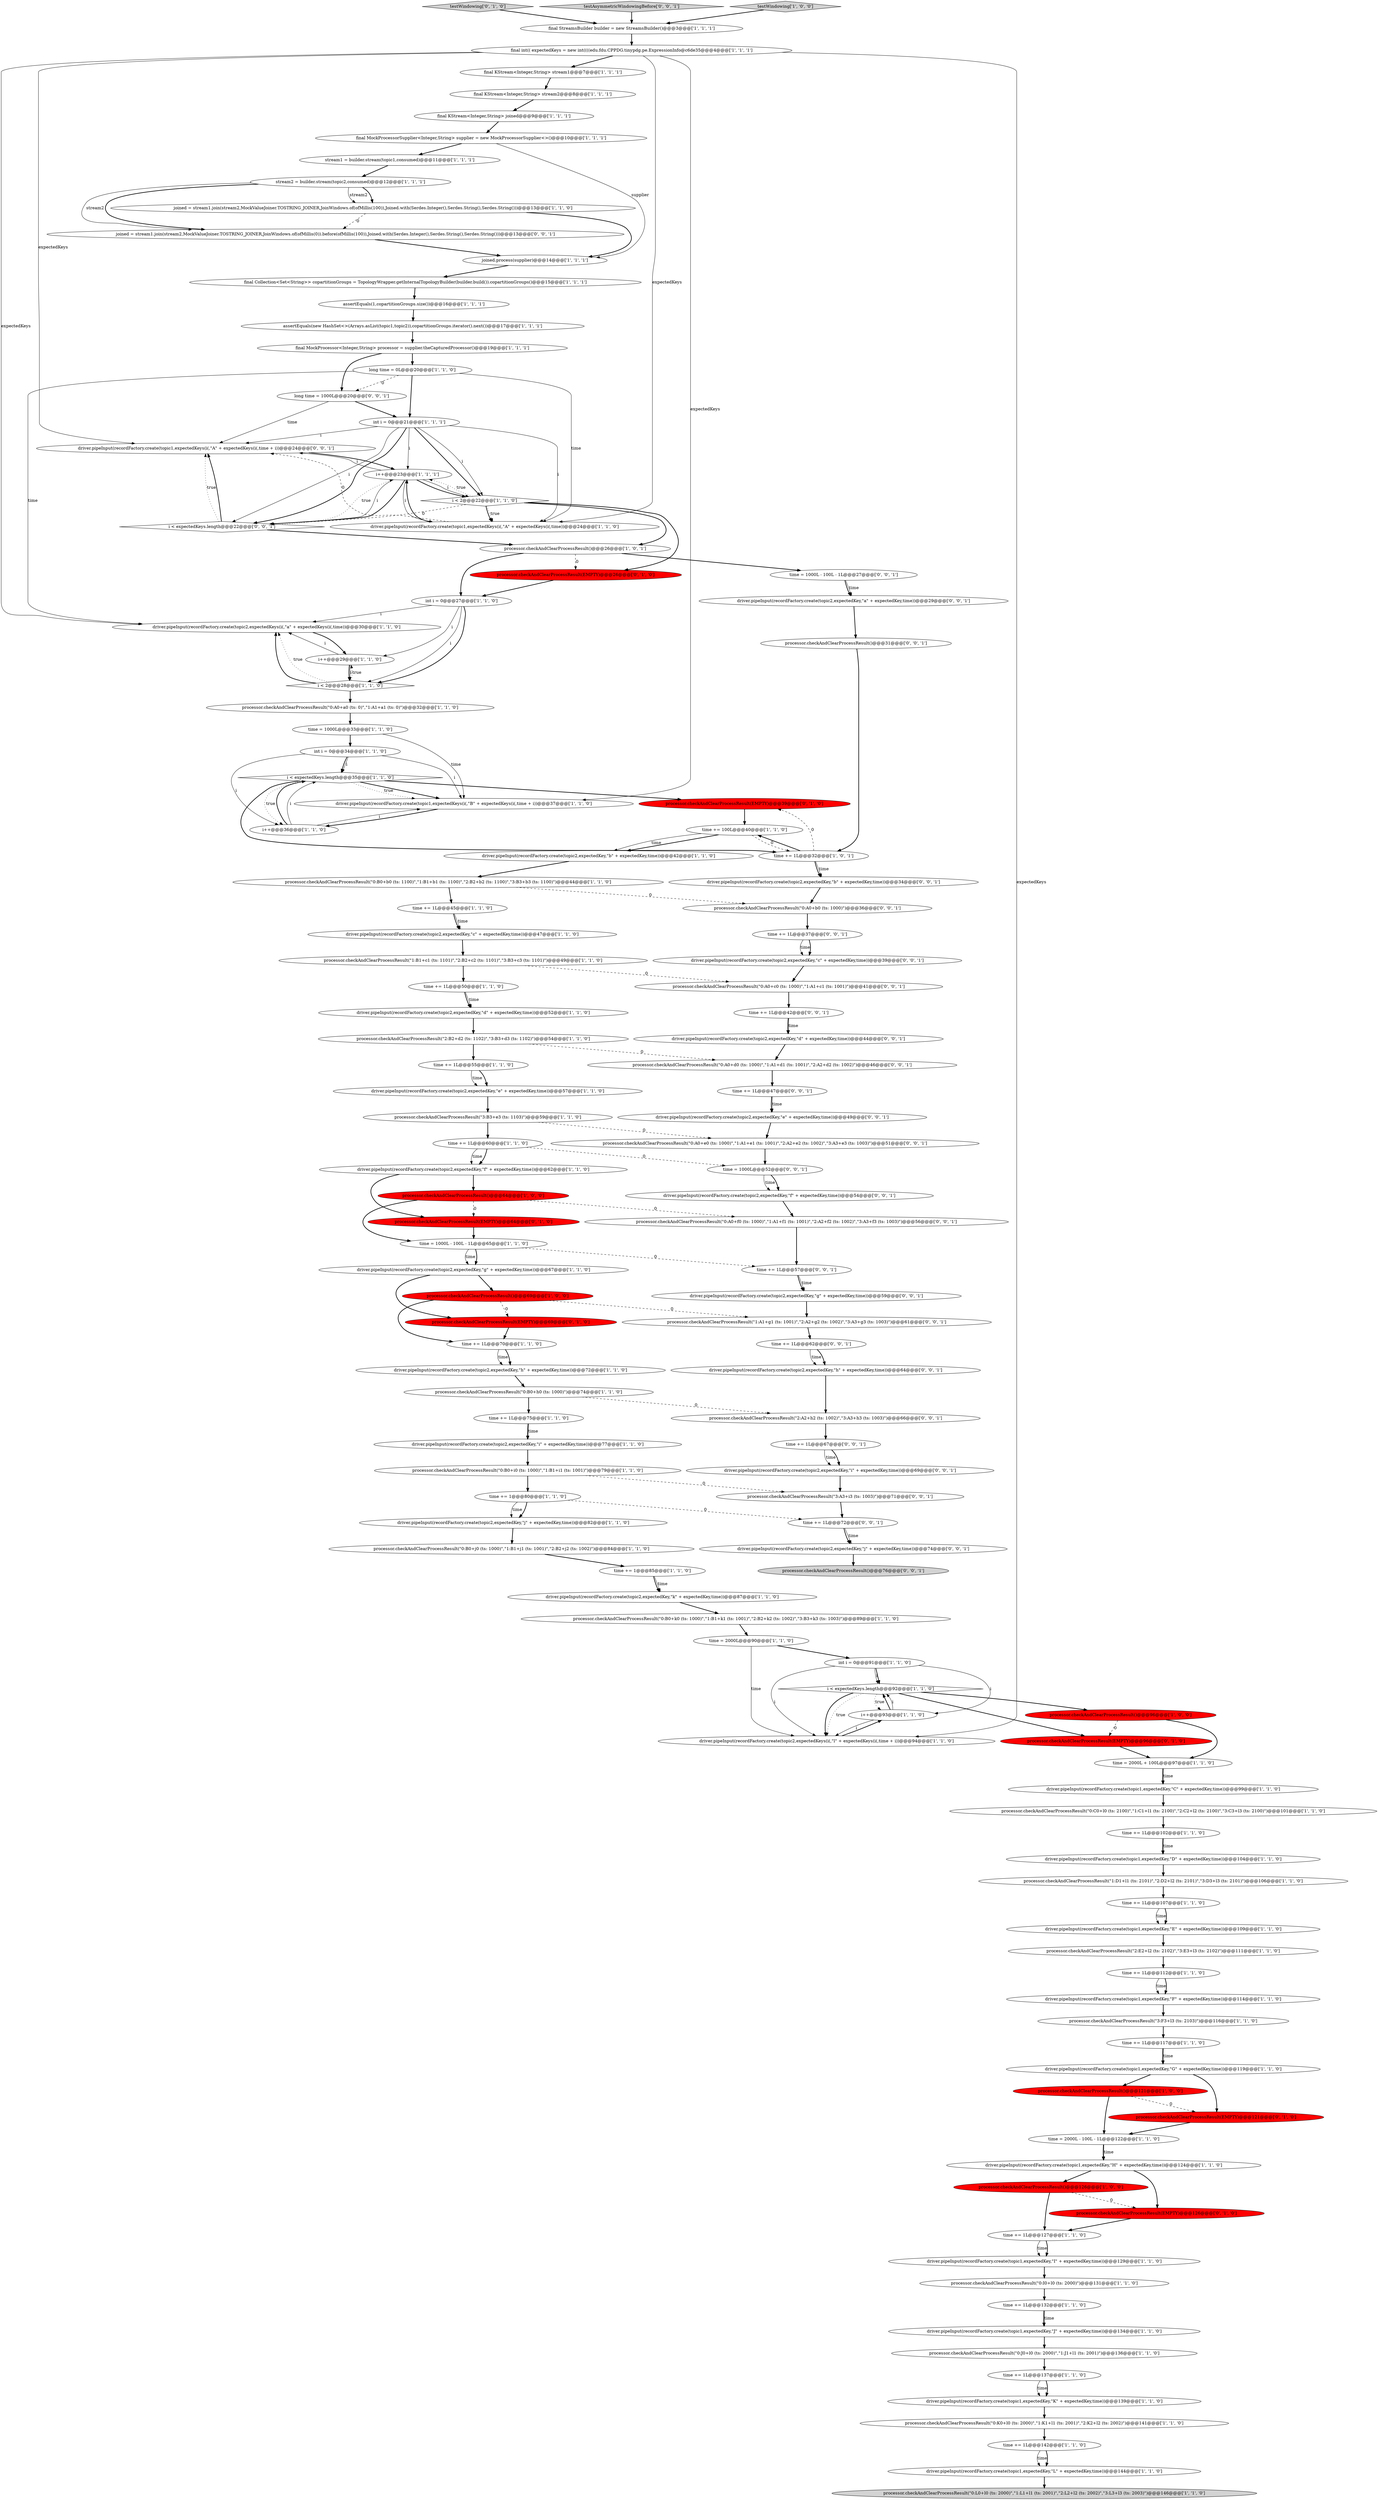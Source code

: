 digraph {
102 [style = filled, label = "processor.checkAndClearProcessResult(EMPTY)@@@39@@@['0', '1', '0']", fillcolor = red, shape = ellipse image = "AAA1AAABBB2BBB"];
107 [style = filled, label = "processor.checkAndClearProcessResult(\"3:A3+i3 (ts: 1003)\")@@@71@@@['0', '0', '1']", fillcolor = white, shape = ellipse image = "AAA0AAABBB3BBB"];
67 [style = filled, label = "processor.checkAndClearProcessResult()@@@121@@@['1', '0', '0']", fillcolor = red, shape = ellipse image = "AAA1AAABBB1BBB"];
113 [style = filled, label = "driver.pipeInput(recordFactory.create(topic2,expectedKey,\"d\" + expectedKey,time))@@@44@@@['0', '0', '1']", fillcolor = white, shape = ellipse image = "AAA0AAABBB3BBB"];
135 [style = filled, label = "joined = stream1.join(stream2,MockValueJoiner.TOSTRING_JOINER,JoinWindows.of(ofMillis(0)).before(ofMillis(100)),Joined.with(Serdes.Integer(),Serdes.String(),Serdes.String()))@@@13@@@['0', '0', '1']", fillcolor = white, shape = ellipse image = "AAA0AAABBB3BBB"];
27 [style = filled, label = "processor.checkAndClearProcessResult(\"0:B0+i0 (ts: 1000)\",\"1:B1+i1 (ts: 1001)\")@@@79@@@['1', '1', '0']", fillcolor = white, shape = ellipse image = "AAA0AAABBB1BBB"];
92 [style = filled, label = "time += 1L@@@132@@@['1', '1', '0']", fillcolor = white, shape = ellipse image = "AAA0AAABBB1BBB"];
81 [style = filled, label = "final KStream<Integer,String> stream2@@@8@@@['1', '1', '1']", fillcolor = white, shape = ellipse image = "AAA0AAABBB1BBB"];
117 [style = filled, label = "processor.checkAndClearProcessResult(\"0:A0+b0 (ts: 1000)\")@@@36@@@['0', '0', '1']", fillcolor = white, shape = ellipse image = "AAA0AAABBB3BBB"];
82 [style = filled, label = "processor.checkAndClearProcessResult(\"0:J0+l0 (ts: 2000)\",\"1:J1+l1 (ts: 2001)\")@@@136@@@['1', '1', '0']", fillcolor = white, shape = ellipse image = "AAA0AAABBB1BBB"];
55 [style = filled, label = "driver.pipeInput(recordFactory.create(topic1,expectedKey,\"K\" + expectedKey,time))@@@139@@@['1', '1', '0']", fillcolor = white, shape = ellipse image = "AAA0AAABBB1BBB"];
106 [style = filled, label = "time += 1L@@@57@@@['0', '0', '1']", fillcolor = white, shape = ellipse image = "AAA0AAABBB3BBB"];
14 [style = filled, label = "driver.pipeInput(recordFactory.create(topic1,expectedKey,\"G\" + expectedKey,time))@@@119@@@['1', '1', '0']", fillcolor = white, shape = ellipse image = "AAA0AAABBB1BBB"];
24 [style = filled, label = "final int(( expectedKeys = new int((((edu.fdu.CPPDG.tinypdg.pe.ExpressionInfo@c6de35@@@4@@@['1', '1', '1']", fillcolor = white, shape = ellipse image = "AAA0AAABBB1BBB"];
25 [style = filled, label = "final MockProcessorSupplier<Integer,String> supplier = new MockProcessorSupplier<>()@@@10@@@['1', '1', '1']", fillcolor = white, shape = ellipse image = "AAA0AAABBB1BBB"];
39 [style = filled, label = "time += 100L@@@40@@@['1', '1', '0']", fillcolor = white, shape = ellipse image = "AAA0AAABBB1BBB"];
29 [style = filled, label = "stream1 = builder.stream(topic1,consumed)@@@11@@@['1', '1', '1']", fillcolor = white, shape = ellipse image = "AAA0AAABBB1BBB"];
73 [style = filled, label = "time += 1L@@@127@@@['1', '1', '0']", fillcolor = white, shape = ellipse image = "AAA0AAABBB1BBB"];
50 [style = filled, label = "driver.pipeInput(recordFactory.create(topic1,expectedKey,\"E\" + expectedKey,time))@@@109@@@['1', '1', '0']", fillcolor = white, shape = ellipse image = "AAA0AAABBB1BBB"];
5 [style = filled, label = "driver.pipeInput(recordFactory.create(topic1,expectedKey,\"J\" + expectedKey,time))@@@134@@@['1', '1', '0']", fillcolor = white, shape = ellipse image = "AAA0AAABBB1BBB"];
0 [style = filled, label = "int i = 0@@@91@@@['1', '1', '0']", fillcolor = white, shape = ellipse image = "AAA0AAABBB1BBB"];
131 [style = filled, label = "driver.pipeInput(recordFactory.create(topic2,expectedKey,\"g\" + expectedKey,time))@@@59@@@['0', '0', '1']", fillcolor = white, shape = ellipse image = "AAA0AAABBB3BBB"];
22 [style = filled, label = "driver.pipeInput(recordFactory.create(topic2,expectedKey,\"i\" + expectedKey,time))@@@77@@@['1', '1', '0']", fillcolor = white, shape = ellipse image = "AAA0AAABBB1BBB"];
112 [style = filled, label = "time += 1L@@@72@@@['0', '0', '1']", fillcolor = white, shape = ellipse image = "AAA0AAABBB3BBB"];
26 [style = filled, label = "driver.pipeInput(recordFactory.create(topic1,expectedKey,\"H\" + expectedKey,time))@@@124@@@['1', '1', '0']", fillcolor = white, shape = ellipse image = "AAA0AAABBB1BBB"];
17 [style = filled, label = "processor.checkAndClearProcessResult(\"0:I0+l0 (ts: 2000)\")@@@131@@@['1', '1', '0']", fillcolor = white, shape = ellipse image = "AAA0AAABBB1BBB"];
98 [style = filled, label = "processor.checkAndClearProcessResult(EMPTY)@@@26@@@['0', '1', '0']", fillcolor = red, shape = ellipse image = "AAA1AAABBB2BBB"];
136 [style = filled, label = "processor.checkAndClearProcessResult(\"1:A1+g1 (ts: 1001)\",\"2:A2+g2 (ts: 1002)\",\"3:A3+g3 (ts: 1003)\")@@@61@@@['0', '0', '1']", fillcolor = white, shape = ellipse image = "AAA0AAABBB3BBB"];
95 [style = filled, label = "i < 2@@@28@@@['1', '1', '0']", fillcolor = white, shape = diamond image = "AAA0AAABBB1BBB"];
40 [style = filled, label = "time += 1@@@80@@@['1', '1', '0']", fillcolor = white, shape = ellipse image = "AAA0AAABBB1BBB"];
3 [style = filled, label = "time += 1L@@@107@@@['1', '1', '0']", fillcolor = white, shape = ellipse image = "AAA0AAABBB1BBB"];
11 [style = filled, label = "time += 1L@@@117@@@['1', '1', '0']", fillcolor = white, shape = ellipse image = "AAA0AAABBB1BBB"];
69 [style = filled, label = "processor.checkAndClearProcessResult(\"0:B0+b0 (ts: 1100)\",\"1:B1+b1 (ts: 1100)\",\"2:B2+b2 (ts: 1100)\",\"3:B3+b3 (ts: 1100)\")@@@44@@@['1', '1', '0']", fillcolor = white, shape = ellipse image = "AAA0AAABBB1BBB"];
72 [style = filled, label = "processor.checkAndClearProcessResult(\"3:B3+e3 (ts: 1103)\")@@@59@@@['1', '1', '0']", fillcolor = white, shape = ellipse image = "AAA0AAABBB1BBB"];
120 [style = filled, label = "time += 1L@@@62@@@['0', '0', '1']", fillcolor = white, shape = ellipse image = "AAA0AAABBB3BBB"];
19 [style = filled, label = "int i = 0@@@27@@@['1', '1', '0']", fillcolor = white, shape = ellipse image = "AAA0AAABBB1BBB"];
74 [style = filled, label = "time += 1L@@@102@@@['1', '1', '0']", fillcolor = white, shape = ellipse image = "AAA0AAABBB1BBB"];
64 [style = filled, label = "assertEquals(1,copartitionGroups.size())@@@16@@@['1', '1', '1']", fillcolor = white, shape = ellipse image = "AAA0AAABBB1BBB"];
116 [style = filled, label = "time += 1L@@@42@@@['0', '0', '1']", fillcolor = white, shape = ellipse image = "AAA0AAABBB3BBB"];
89 [style = filled, label = "driver.pipeInput(recordFactory.create(topic2,expectedKeys(i(,\"a\" + expectedKeys(i(,time))@@@30@@@['1', '1', '0']", fillcolor = white, shape = ellipse image = "AAA0AAABBB1BBB"];
62 [style = filled, label = "int i = 0@@@34@@@['1', '1', '0']", fillcolor = white, shape = ellipse image = "AAA0AAABBB1BBB"];
110 [style = filled, label = "driver.pipeInput(recordFactory.create(topic2,expectedKey,\"i\" + expectedKey,time))@@@69@@@['0', '0', '1']", fillcolor = white, shape = ellipse image = "AAA0AAABBB3BBB"];
30 [style = filled, label = "processor.checkAndClearProcessResult()@@@64@@@['1', '0', '0']", fillcolor = red, shape = ellipse image = "AAA1AAABBB1BBB"];
42 [style = filled, label = "time += 1L@@@60@@@['1', '1', '0']", fillcolor = white, shape = ellipse image = "AAA0AAABBB1BBB"];
66 [style = filled, label = "i < expectedKeys.length@@@35@@@['1', '1', '0']", fillcolor = white, shape = diamond image = "AAA0AAABBB1BBB"];
38 [style = filled, label = "int i = 0@@@21@@@['1', '1', '1']", fillcolor = white, shape = ellipse image = "AAA0AAABBB1BBB"];
44 [style = filled, label = "i++@@@23@@@['1', '1', '1']", fillcolor = white, shape = ellipse image = "AAA0AAABBB1BBB"];
53 [style = filled, label = "joined.process(supplier)@@@14@@@['1', '1', '1']", fillcolor = white, shape = ellipse image = "AAA0AAABBB1BBB"];
91 [style = filled, label = "processor.checkAndClearProcessResult(\"0:A0+a0 (ts: 0)\",\"1:A1+a1 (ts: 0)\")@@@32@@@['1', '1', '0']", fillcolor = white, shape = ellipse image = "AAA0AAABBB1BBB"];
37 [style = filled, label = "time += 1L@@@112@@@['1', '1', '0']", fillcolor = white, shape = ellipse image = "AAA0AAABBB1BBB"];
103 [style = filled, label = "testWindowing['0', '1', '0']", fillcolor = lightgray, shape = diamond image = "AAA0AAABBB2BBB"];
45 [style = filled, label = "time += 1L@@@55@@@['1', '1', '0']", fillcolor = white, shape = ellipse image = "AAA0AAABBB1BBB"];
43 [style = filled, label = "processor.checkAndClearProcessResult(\"0:B0+j0 (ts: 1000)\",\"1:B1+j1 (ts: 1001)\",\"2:B2+j2 (ts: 1002)\")@@@84@@@['1', '1', '0']", fillcolor = white, shape = ellipse image = "AAA0AAABBB1BBB"];
4 [style = filled, label = "time += 1L@@@137@@@['1', '1', '0']", fillcolor = white, shape = ellipse image = "AAA0AAABBB1BBB"];
83 [style = filled, label = "processor.checkAndClearProcessResult()@@@126@@@['1', '0', '0']", fillcolor = red, shape = ellipse image = "AAA1AAABBB1BBB"];
13 [style = filled, label = "driver.pipeInput(recordFactory.create(topic2,expectedKey,\"d\" + expectedKey,time))@@@52@@@['1', '1', '0']", fillcolor = white, shape = ellipse image = "AAA0AAABBB1BBB"];
93 [style = filled, label = "driver.pipeInput(recordFactory.create(topic1,expectedKey,\"F\" + expectedKey,time))@@@114@@@['1', '1', '0']", fillcolor = white, shape = ellipse image = "AAA0AAABBB1BBB"];
125 [style = filled, label = "time += 1L@@@47@@@['0', '0', '1']", fillcolor = white, shape = ellipse image = "AAA0AAABBB3BBB"];
31 [style = filled, label = "assertEquals(new HashSet<>(Arrays.asList(topic1,topic2)),copartitionGroups.iterator().next())@@@17@@@['1', '1', '1']", fillcolor = white, shape = ellipse image = "AAA0AAABBB1BBB"];
130 [style = filled, label = "processor.checkAndClearProcessResult(\"0:A0+c0 (ts: 1000)\",\"1:A1+c1 (ts: 1001)\")@@@41@@@['0', '0', '1']", fillcolor = white, shape = ellipse image = "AAA0AAABBB3BBB"];
52 [style = filled, label = "i < expectedKeys.length@@@92@@@['1', '1', '0']", fillcolor = white, shape = diamond image = "AAA0AAABBB1BBB"];
36 [style = filled, label = "time = 2000L@@@90@@@['1', '1', '0']", fillcolor = white, shape = ellipse image = "AAA0AAABBB1BBB"];
96 [style = filled, label = "final Collection<Set<String>> copartitionGroups = TopologyWrapper.getInternalTopologyBuilder(builder.build()).copartitionGroups()@@@15@@@['1', '1', '1']", fillcolor = white, shape = ellipse image = "AAA0AAABBB1BBB"];
7 [style = filled, label = "driver.pipeInput(recordFactory.create(topic1,expectedKey,\"C\" + expectedKey,time))@@@99@@@['1', '1', '0']", fillcolor = white, shape = ellipse image = "AAA0AAABBB1BBB"];
75 [style = filled, label = "time += 1L@@@50@@@['1', '1', '0']", fillcolor = white, shape = ellipse image = "AAA0AAABBB1BBB"];
33 [style = filled, label = "driver.pipeInput(recordFactory.create(topic1,expectedKey,\"I\" + expectedKey,time))@@@129@@@['1', '1', '0']", fillcolor = white, shape = ellipse image = "AAA0AAABBB1BBB"];
128 [style = filled, label = "processor.checkAndClearProcessResult()@@@31@@@['0', '0', '1']", fillcolor = white, shape = ellipse image = "AAA0AAABBB3BBB"];
118 [style = filled, label = "driver.pipeInput(recordFactory.create(topic1,expectedKeys(i(,\"A\" + expectedKeys(i(,time + i))@@@24@@@['0', '0', '1']", fillcolor = white, shape = ellipse image = "AAA0AAABBB3BBB"];
90 [style = filled, label = "final MockProcessor<Integer,String> processor = supplier.theCapturedProcessor()@@@19@@@['1', '1', '1']", fillcolor = white, shape = ellipse image = "AAA0AAABBB1BBB"];
134 [style = filled, label = "time = 1000L@@@52@@@['0', '0', '1']", fillcolor = white, shape = ellipse image = "AAA0AAABBB3BBB"];
35 [style = filled, label = "i++@@@29@@@['1', '1', '0']", fillcolor = white, shape = ellipse image = "AAA0AAABBB1BBB"];
48 [style = filled, label = "processor.checkAndClearProcessResult(\"1:B1+c1 (ts: 1101)\",\"2:B2+c2 (ts: 1101)\",\"3:B3+c3 (ts: 1101)\")@@@49@@@['1', '1', '0']", fillcolor = white, shape = ellipse image = "AAA0AAABBB1BBB"];
94 [style = filled, label = "driver.pipeInput(recordFactory.create(topic2,expectedKey,\"e\" + expectedKey,time))@@@57@@@['1', '1', '0']", fillcolor = white, shape = ellipse image = "AAA0AAABBB1BBB"];
1 [style = filled, label = "processor.checkAndClearProcessResult(\"2:B2+d2 (ts: 1102)\",\"3:B3+d3 (ts: 1102)\")@@@54@@@['1', '1', '0']", fillcolor = white, shape = ellipse image = "AAA0AAABBB1BBB"];
129 [style = filled, label = "driver.pipeInput(recordFactory.create(topic2,expectedKey,\"e\" + expectedKey,time))@@@49@@@['0', '0', '1']", fillcolor = white, shape = ellipse image = "AAA0AAABBB3BBB"];
119 [style = filled, label = "time += 1L@@@37@@@['0', '0', '1']", fillcolor = white, shape = ellipse image = "AAA0AAABBB3BBB"];
109 [style = filled, label = "driver.pipeInput(recordFactory.create(topic2,expectedKey,\"b\" + expectedKey,time))@@@34@@@['0', '0', '1']", fillcolor = white, shape = ellipse image = "AAA0AAABBB3BBB"];
20 [style = filled, label = "driver.pipeInput(recordFactory.create(topic2,expectedKey,\"c\" + expectedKey,time))@@@47@@@['1', '1', '0']", fillcolor = white, shape = ellipse image = "AAA0AAABBB1BBB"];
70 [style = filled, label = "time += 1@@@85@@@['1', '1', '0']", fillcolor = white, shape = ellipse image = "AAA0AAABBB1BBB"];
84 [style = filled, label = "final KStream<Integer,String> joined@@@9@@@['1', '1', '1']", fillcolor = white, shape = ellipse image = "AAA0AAABBB1BBB"];
76 [style = filled, label = "stream2 = builder.stream(topic2,consumed)@@@12@@@['1', '1', '1']", fillcolor = white, shape = ellipse image = "AAA0AAABBB1BBB"];
137 [style = filled, label = "processor.checkAndClearProcessResult(\"0:A0+f0 (ts: 1000)\",\"1:A1+f1 (ts: 1001)\",\"2:A2+f2 (ts: 1002)\",\"3:A3+f3 (ts: 1003)\")@@@56@@@['0', '0', '1']", fillcolor = white, shape = ellipse image = "AAA0AAABBB3BBB"];
10 [style = filled, label = "final KStream<Integer,String> stream1@@@7@@@['1', '1', '1']", fillcolor = white, shape = ellipse image = "AAA0AAABBB1BBB"];
23 [style = filled, label = "driver.pipeInput(recordFactory.create(topic1,expectedKeys(i(,\"B\" + expectedKeys(i(,time + i))@@@37@@@['1', '1', '0']", fillcolor = white, shape = ellipse image = "AAA0AAABBB1BBB"];
65 [style = filled, label = "i++@@@36@@@['1', '1', '0']", fillcolor = white, shape = ellipse image = "AAA0AAABBB1BBB"];
127 [style = filled, label = "driver.pipeInput(recordFactory.create(topic2,expectedKey,\"a\" + expectedKey,time))@@@29@@@['0', '0', '1']", fillcolor = white, shape = ellipse image = "AAA0AAABBB3BBB"];
59 [style = filled, label = "time += 1L@@@142@@@['1', '1', '0']", fillcolor = white, shape = ellipse image = "AAA0AAABBB1BBB"];
56 [style = filled, label = "processor.checkAndClearProcessResult(\"0:B0+h0 (ts: 1000)\")@@@74@@@['1', '1', '0']", fillcolor = white, shape = ellipse image = "AAA0AAABBB1BBB"];
18 [style = filled, label = "processor.checkAndClearProcessResult(\"0:C0+l0 (ts: 2100)\",\"1:C1+l1 (ts: 2100)\",\"2:C2+l2 (ts: 2100)\",\"3:C3+l3 (ts: 2100)\")@@@101@@@['1', '1', '0']", fillcolor = white, shape = ellipse image = "AAA0AAABBB1BBB"];
51 [style = filled, label = "time += 1L@@@75@@@['1', '1', '0']", fillcolor = white, shape = ellipse image = "AAA0AAABBB1BBB"];
49 [style = filled, label = "driver.pipeInput(recordFactory.create(topic2,expectedKey,\"g\" + expectedKey,time))@@@67@@@['1', '1', '0']", fillcolor = white, shape = ellipse image = "AAA0AAABBB1BBB"];
124 [style = filled, label = "driver.pipeInput(recordFactory.create(topic2,expectedKey,\"j\" + expectedKey,time))@@@74@@@['0', '0', '1']", fillcolor = white, shape = ellipse image = "AAA0AAABBB3BBB"];
34 [style = filled, label = "time = 2000L - 100L - 1L@@@122@@@['1', '1', '0']", fillcolor = white, shape = ellipse image = "AAA0AAABBB1BBB"];
139 [style = filled, label = "processor.checkAndClearProcessResult(\"0:A0+e0 (ts: 1000)\",\"1:A1+e1 (ts: 1001)\",\"2:A2+e2 (ts: 1002)\",\"3:A3+e3 (ts: 1003)\")@@@51@@@['0', '0', '1']", fillcolor = white, shape = ellipse image = "AAA0AAABBB3BBB"];
104 [style = filled, label = "processor.checkAndClearProcessResult(EMPTY)@@@121@@@['0', '1', '0']", fillcolor = red, shape = ellipse image = "AAA1AAABBB2BBB"];
133 [style = filled, label = "long time = 1000L@@@20@@@['0', '0', '1']", fillcolor = white, shape = ellipse image = "AAA0AAABBB3BBB"];
100 [style = filled, label = "processor.checkAndClearProcessResult(EMPTY)@@@64@@@['0', '1', '0']", fillcolor = red, shape = ellipse image = "AAA1AAABBB2BBB"];
80 [style = filled, label = "joined = stream1.join(stream2,MockValueJoiner.TOSTRING_JOINER,JoinWindows.of(ofMillis(100)),Joined.with(Serdes.Integer(),Serdes.String(),Serdes.String()))@@@13@@@['1', '1', '0']", fillcolor = white, shape = ellipse image = "AAA0AAABBB1BBB"];
68 [style = filled, label = "time = 1000L - 100L - 1L@@@65@@@['1', '1', '0']", fillcolor = white, shape = ellipse image = "AAA0AAABBB1BBB"];
32 [style = filled, label = "processor.checkAndClearProcessResult()@@@96@@@['1', '0', '0']", fillcolor = red, shape = ellipse image = "AAA1AAABBB1BBB"];
101 [style = filled, label = "processor.checkAndClearProcessResult(EMPTY)@@@69@@@['0', '1', '0']", fillcolor = red, shape = ellipse image = "AAA1AAABBB2BBB"];
105 [style = filled, label = "processor.checkAndClearProcessResult(EMPTY)@@@126@@@['0', '1', '0']", fillcolor = red, shape = ellipse image = "AAA1AAABBB2BBB"];
115 [style = filled, label = "i < expectedKeys.length@@@22@@@['0', '0', '1']", fillcolor = white, shape = diamond image = "AAA0AAABBB3BBB"];
88 [style = filled, label = "time = 1000L@@@33@@@['1', '1', '0']", fillcolor = white, shape = ellipse image = "AAA0AAABBB1BBB"];
85 [style = filled, label = "driver.pipeInput(recordFactory.create(topic2,expectedKey,\"b\" + expectedKey,time))@@@42@@@['1', '1', '0']", fillcolor = white, shape = ellipse image = "AAA0AAABBB1BBB"];
87 [style = filled, label = "time += 1L@@@70@@@['1', '1', '0']", fillcolor = white, shape = ellipse image = "AAA0AAABBB1BBB"];
2 [style = filled, label = "driver.pipeInput(recordFactory.create(topic1,expectedKey,\"L\" + expectedKey,time))@@@144@@@['1', '1', '0']", fillcolor = white, shape = ellipse image = "AAA0AAABBB1BBB"];
15 [style = filled, label = "processor.checkAndClearProcessResult()@@@26@@@['1', '0', '1']", fillcolor = white, shape = ellipse image = "AAA0AAABBB1BBB"];
41 [style = filled, label = "processor.checkAndClearProcessResult(\"0:B0+k0 (ts: 1000)\",\"1:B1+k1 (ts: 1001)\",\"2:B2+k2 (ts: 1002)\",\"3:B3+k3 (ts: 1003)\")@@@89@@@['1', '1', '0']", fillcolor = white, shape = ellipse image = "AAA0AAABBB1BBB"];
21 [style = filled, label = "i++@@@93@@@['1', '1', '0']", fillcolor = white, shape = ellipse image = "AAA0AAABBB1BBB"];
12 [style = filled, label = "processor.checkAndClearProcessResult()@@@69@@@['1', '0', '0']", fillcolor = red, shape = ellipse image = "AAA1AAABBB1BBB"];
114 [style = filled, label = "processor.checkAndClearProcessResult()@@@76@@@['0', '0', '1']", fillcolor = lightgray, shape = ellipse image = "AAA0AAABBB3BBB"];
121 [style = filled, label = "driver.pipeInput(recordFactory.create(topic2,expectedKey,\"c\" + expectedKey,time))@@@39@@@['0', '0', '1']", fillcolor = white, shape = ellipse image = "AAA0AAABBB3BBB"];
47 [style = filled, label = "processor.checkAndClearProcessResult(\"2:E2+l2 (ts: 2102)\",\"3:E3+l3 (ts: 2102)\")@@@111@@@['1', '1', '0']", fillcolor = white, shape = ellipse image = "AAA0AAABBB1BBB"];
123 [style = filled, label = "time += 1L@@@67@@@['0', '0', '1']", fillcolor = white, shape = ellipse image = "AAA0AAABBB3BBB"];
28 [style = filled, label = "driver.pipeInput(recordFactory.create(topic2,expectedKeys(i(,\"l\" + expectedKeys(i(,time + i))@@@94@@@['1', '1', '0']", fillcolor = white, shape = ellipse image = "AAA0AAABBB1BBB"];
108 [style = filled, label = "processor.checkAndClearProcessResult(\"2:A2+h2 (ts: 1002)\",\"3:A3+h3 (ts: 1003)\")@@@66@@@['0', '0', '1']", fillcolor = white, shape = ellipse image = "AAA0AAABBB3BBB"];
60 [style = filled, label = "driver.pipeInput(recordFactory.create(topic2,expectedKey,\"h\" + expectedKey,time))@@@72@@@['1', '1', '0']", fillcolor = white, shape = ellipse image = "AAA0AAABBB1BBB"];
78 [style = filled, label = "i < 2@@@22@@@['1', '1', '0']", fillcolor = white, shape = diamond image = "AAA0AAABBB1BBB"];
126 [style = filled, label = "testAsymmetricWindowingBefore['0', '0', '1']", fillcolor = lightgray, shape = diamond image = "AAA0AAABBB3BBB"];
6 [style = filled, label = "final StreamsBuilder builder = new StreamsBuilder()@@@3@@@['1', '1', '1']", fillcolor = white, shape = ellipse image = "AAA0AAABBB1BBB"];
57 [style = filled, label = "processor.checkAndClearProcessResult(\"0:L0+l0 (ts: 2000)\",\"1:L1+l1 (ts: 2001)\",\"2:L2+l2 (ts: 2002)\",\"3:L3+l3 (ts: 2003)\")@@@146@@@['1', '1', '0']", fillcolor = lightgray, shape = ellipse image = "AAA0AAABBB1BBB"];
58 [style = filled, label = "long time = 0L@@@20@@@['1', '1', '0']", fillcolor = white, shape = ellipse image = "AAA0AAABBB1BBB"];
8 [style = filled, label = "processor.checkAndClearProcessResult(\"0:K0+l0 (ts: 2000)\",\"1:K1+l1 (ts: 2001)\",\"2:K2+l2 (ts: 2002)\")@@@141@@@['1', '1', '0']", fillcolor = white, shape = ellipse image = "AAA0AAABBB1BBB"];
132 [style = filled, label = "processor.checkAndClearProcessResult(\"0:A0+d0 (ts: 1000)\",\"1:A1+d1 (ts: 1001)\",\"2:A2+d2 (ts: 1002)\")@@@46@@@['0', '0', '1']", fillcolor = white, shape = ellipse image = "AAA0AAABBB3BBB"];
77 [style = filled, label = "driver.pipeInput(recordFactory.create(topic1,expectedKey,\"D\" + expectedKey,time))@@@104@@@['1', '1', '0']", fillcolor = white, shape = ellipse image = "AAA0AAABBB1BBB"];
63 [style = filled, label = "driver.pipeInput(recordFactory.create(topic2,expectedKey,\"j\" + expectedKey,time))@@@82@@@['1', '1', '0']", fillcolor = white, shape = ellipse image = "AAA0AAABBB1BBB"];
97 [style = filled, label = "testWindowing['1', '0', '0']", fillcolor = lightgray, shape = diamond image = "AAA0AAABBB1BBB"];
86 [style = filled, label = "driver.pipeInput(recordFactory.create(topic2,expectedKey,\"f\" + expectedKey,time))@@@62@@@['1', '1', '0']", fillcolor = white, shape = ellipse image = "AAA0AAABBB1BBB"];
138 [style = filled, label = "driver.pipeInput(recordFactory.create(topic2,expectedKey,\"f\" + expectedKey,time))@@@54@@@['0', '0', '1']", fillcolor = white, shape = ellipse image = "AAA0AAABBB3BBB"];
16 [style = filled, label = "driver.pipeInput(recordFactory.create(topic1,expectedKeys(i(,\"A\" + expectedKeys(i(,time))@@@24@@@['1', '1', '0']", fillcolor = white, shape = ellipse image = "AAA0AAABBB1BBB"];
61 [style = filled, label = "time += 1L@@@32@@@['1', '0', '1']", fillcolor = white, shape = ellipse image = "AAA0AAABBB1BBB"];
99 [style = filled, label = "processor.checkAndClearProcessResult(EMPTY)@@@96@@@['0', '1', '0']", fillcolor = red, shape = ellipse image = "AAA1AAABBB2BBB"];
9 [style = filled, label = "driver.pipeInput(recordFactory.create(topic2,expectedKey,\"k\" + expectedKey,time))@@@87@@@['1', '1', '0']", fillcolor = white, shape = ellipse image = "AAA0AAABBB1BBB"];
79 [style = filled, label = "processor.checkAndClearProcessResult(\"3:F3+l3 (ts: 2103)\")@@@116@@@['1', '1', '0']", fillcolor = white, shape = ellipse image = "AAA0AAABBB1BBB"];
111 [style = filled, label = "time = 1000L - 100L - 1L@@@27@@@['0', '0', '1']", fillcolor = white, shape = ellipse image = "AAA0AAABBB3BBB"];
46 [style = filled, label = "time = 2000L + 100L@@@97@@@['1', '1', '0']", fillcolor = white, shape = ellipse image = "AAA0AAABBB1BBB"];
122 [style = filled, label = "driver.pipeInput(recordFactory.create(topic2,expectedKey,\"h\" + expectedKey,time))@@@64@@@['0', '0', '1']", fillcolor = white, shape = ellipse image = "AAA0AAABBB3BBB"];
54 [style = filled, label = "time += 1L@@@45@@@['1', '1', '0']", fillcolor = white, shape = ellipse image = "AAA0AAABBB1BBB"];
71 [style = filled, label = "processor.checkAndClearProcessResult(\"1:D1+l1 (ts: 2101)\",\"2:D2+l2 (ts: 2101)\",\"3:D3+l3 (ts: 2101)\")@@@106@@@['1', '1', '0']", fillcolor = white, shape = ellipse image = "AAA0AAABBB1BBB"];
67->104 [style = dashed, label="0"];
86->30 [style = bold, label=""];
97->6 [style = bold, label=""];
29->76 [style = bold, label=""];
68->106 [style = dashed, label="0"];
85->69 [style = bold, label=""];
42->86 [style = bold, label=""];
98->19 [style = bold, label=""];
44->115 [style = solid, label="i"];
38->115 [style = solid, label="i"];
52->28 [style = dotted, label="true"];
11->14 [style = bold, label=""];
84->25 [style = bold, label=""];
61->102 [style = dashed, label="0"];
0->28 [style = solid, label="i"];
138->137 [style = bold, label=""];
76->135 [style = bold, label=""];
30->100 [style = dashed, label="0"];
68->49 [style = bold, label=""];
47->37 [style = bold, label=""];
21->52 [style = bold, label=""];
87->60 [style = solid, label="time"];
25->29 [style = bold, label=""];
62->65 [style = solid, label="i"];
129->139 [style = bold, label=""];
14->67 [style = bold, label=""];
13->1 [style = bold, label=""];
42->86 [style = solid, label="time"];
61->109 [style = bold, label=""];
0->52 [style = bold, label=""];
52->28 [style = bold, label=""];
123->110 [style = solid, label="time"];
125->129 [style = bold, label=""];
64->31 [style = bold, label=""];
36->0 [style = bold, label=""];
28->21 [style = bold, label=""];
110->107 [style = bold, label=""];
34->26 [style = bold, label=""];
99->46 [style = bold, label=""];
45->94 [style = bold, label=""];
20->48 [style = bold, label=""];
120->122 [style = solid, label="time"];
46->7 [style = bold, label=""];
40->63 [style = bold, label=""];
93->79 [style = bold, label=""];
120->122 [style = bold, label=""];
94->72 [style = bold, label=""];
117->119 [style = bold, label=""];
118->44 [style = bold, label=""];
49->101 [style = bold, label=""];
70->9 [style = bold, label=""];
134->138 [style = solid, label="time"];
38->118 [style = solid, label="i"];
87->60 [style = bold, label=""];
75->13 [style = solid, label="time"];
0->21 [style = solid, label="i"];
38->115 [style = bold, label=""];
38->78 [style = bold, label=""];
90->133 [style = bold, label=""];
127->128 [style = bold, label=""];
101->87 [style = bold, label=""];
44->118 [style = solid, label="i"];
116->113 [style = bold, label=""];
83->73 [style = bold, label=""];
21->52 [style = solid, label="i"];
43->70 [style = bold, label=""];
108->123 [style = bold, label=""];
4->55 [style = solid, label="time"];
24->10 [style = bold, label=""];
63->43 [style = bold, label=""];
24->28 [style = solid, label="expectedKeys"];
26->83 [style = bold, label=""];
62->66 [style = solid, label="i"];
0->52 [style = solid, label="i"];
49->12 [style = bold, label=""];
72->139 [style = dashed, label="0"];
128->61 [style = bold, label=""];
61->39 [style = bold, label=""];
91->88 [style = bold, label=""];
111->127 [style = bold, label=""];
36->28 [style = solid, label="time"];
59->2 [style = solid, label="time"];
76->135 [style = solid, label="stream2"];
52->21 [style = dotted, label="true"];
23->65 [style = bold, label=""];
65->23 [style = solid, label="i"];
70->9 [style = solid, label="time"];
115->44 [style = dotted, label="true"];
69->117 [style = dashed, label="0"];
76->80 [style = bold, label=""];
1->132 [style = dashed, label="0"];
19->95 [style = solid, label="i"];
135->53 [style = bold, label=""];
48->75 [style = bold, label=""];
65->66 [style = bold, label=""];
107->112 [style = bold, label=""];
30->68 [style = bold, label=""];
24->89 [style = solid, label="expectedKeys"];
83->105 [style = dashed, label="0"];
78->16 [style = bold, label=""];
104->34 [style = bold, label=""];
15->98 [style = dashed, label="0"];
56->51 [style = bold, label=""];
131->136 [style = bold, label=""];
106->131 [style = bold, label=""];
126->6 [style = bold, label=""];
19->89 [style = solid, label="i"];
37->93 [style = solid, label="time"];
39->85 [style = bold, label=""];
68->49 [style = solid, label="time"];
35->95 [style = solid, label="i"];
86->100 [style = bold, label=""];
95->91 [style = bold, label=""];
24->16 [style = solid, label="expectedKeys"];
12->136 [style = dashed, label="0"];
78->16 [style = dotted, label="true"];
88->62 [style = bold, label=""];
77->71 [style = bold, label=""];
48->130 [style = dashed, label="0"];
74->77 [style = bold, label=""];
16->118 [style = dashed, label="0"];
66->61 [style = bold, label=""];
95->35 [style = dotted, label="true"];
54->20 [style = solid, label="time"];
31->90 [style = bold, label=""];
82->4 [style = bold, label=""];
24->23 [style = solid, label="expectedKeys"];
21->28 [style = solid, label="i"];
1->45 [style = bold, label=""];
32->99 [style = dashed, label="0"];
133->38 [style = bold, label=""];
92->5 [style = bold, label=""];
60->56 [style = bold, label=""];
133->118 [style = solid, label="time"];
53->96 [style = bold, label=""];
115->15 [style = bold, label=""];
19->35 [style = solid, label="i"];
139->134 [style = bold, label=""];
71->3 [style = bold, label=""];
95->89 [style = bold, label=""];
32->46 [style = bold, label=""];
56->108 [style = dashed, label="0"];
42->134 [style = dashed, label="0"];
74->77 [style = solid, label="time"];
11->14 [style = solid, label="time"];
5->82 [style = bold, label=""];
62->23 [style = solid, label="i"];
109->117 [style = bold, label=""];
44->78 [style = bold, label=""];
6->24 [style = bold, label=""];
78->15 [style = bold, label=""];
8->59 [style = bold, label=""];
132->125 [style = bold, label=""];
116->113 [style = solid, label="time"];
65->66 [style = solid, label="i"];
62->66 [style = bold, label=""];
15->19 [style = bold, label=""];
100->68 [style = bold, label=""];
80->53 [style = bold, label=""];
25->53 [style = solid, label="supplier"];
26->105 [style = bold, label=""];
40->112 [style = dashed, label="0"];
38->44 [style = solid, label="i"];
115->118 [style = dotted, label="true"];
79->11 [style = bold, label=""];
58->38 [style = bold, label=""];
2->57 [style = bold, label=""];
58->16 [style = solid, label="time"];
41->36 [style = bold, label=""];
105->73 [style = bold, label=""];
34->26 [style = solid, label="time"];
78->115 [style = dashed, label="0"];
16->44 [style = bold, label=""];
90->58 [style = bold, label=""];
14->104 [style = bold, label=""];
15->111 [style = bold, label=""];
3->50 [style = solid, label="time"];
44->16 [style = solid, label="i"];
7->18 [style = bold, label=""];
96->64 [style = bold, label=""];
61->109 [style = solid, label="time"];
103->6 [style = bold, label=""];
112->124 [style = bold, label=""];
12->101 [style = dashed, label="0"];
58->89 [style = solid, label="time"];
19->95 [style = bold, label=""];
10->81 [style = bold, label=""];
12->87 [style = bold, label=""];
137->106 [style = bold, label=""];
18->74 [style = bold, label=""];
24->118 [style = solid, label="expectedKeys"];
113->132 [style = bold, label=""];
81->84 [style = bold, label=""];
3->50 [style = bold, label=""];
33->17 [style = bold, label=""];
76->80 [style = solid, label="stream2"];
44->78 [style = solid, label="i"];
66->23 [style = bold, label=""];
75->13 [style = bold, label=""];
66->23 [style = dotted, label="true"];
136->120 [style = bold, label=""];
72->42 [style = bold, label=""];
78->98 [style = bold, label=""];
102->39 [style = bold, label=""];
111->127 [style = solid, label="time"];
106->131 [style = solid, label="time"];
51->22 [style = solid, label="time"];
123->110 [style = bold, label=""];
125->129 [style = solid, label="time"];
69->54 [style = bold, label=""];
46->7 [style = solid, label="time"];
134->138 [style = bold, label=""];
121->130 [style = bold, label=""];
35->89 [style = solid, label="i"];
45->94 [style = solid, label="time"];
80->135 [style = dashed, label="0"];
54->20 [style = bold, label=""];
89->35 [style = bold, label=""];
122->108 [style = bold, label=""];
38->16 [style = solid, label="i"];
35->95 [style = bold, label=""];
58->133 [style = dashed, label="0"];
124->114 [style = bold, label=""];
30->137 [style = dashed, label="0"];
112->124 [style = solid, label="time"];
9->41 [style = bold, label=""];
73->33 [style = solid, label="time"];
37->93 [style = bold, label=""];
119->121 [style = solid, label="time"];
95->89 [style = dotted, label="true"];
39->61 [style = dashed, label="0"];
27->107 [style = dashed, label="0"];
22->27 [style = bold, label=""];
52->32 [style = bold, label=""];
119->121 [style = bold, label=""];
40->63 [style = solid, label="time"];
50->47 [style = bold, label=""];
51->22 [style = bold, label=""];
73->33 [style = bold, label=""];
39->85 [style = solid, label="time"];
44->115 [style = bold, label=""];
78->44 [style = dotted, label="true"];
59->2 [style = bold, label=""];
17->92 [style = bold, label=""];
27->40 [style = bold, label=""];
4->55 [style = bold, label=""];
130->116 [style = bold, label=""];
88->23 [style = solid, label="time"];
92->5 [style = solid, label="time"];
52->99 [style = bold, label=""];
66->65 [style = dotted, label="true"];
115->118 [style = bold, label=""];
55->8 [style = bold, label=""];
67->34 [style = bold, label=""];
38->78 [style = solid, label="i"];
66->102 [style = bold, label=""];
}
